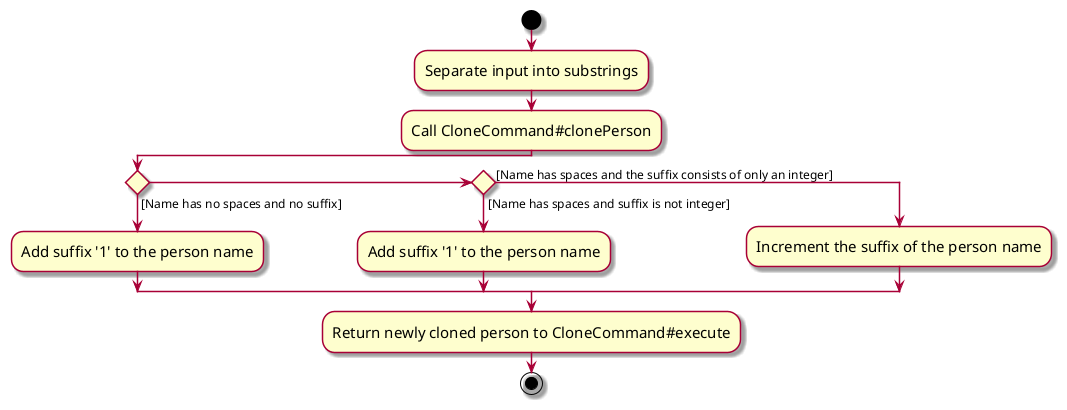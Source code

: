 @startuml
skin rose
skinparam ActivityFontSize 15
skinparam ArrowFontSize 12

start

:Separate input into substrings;
:Call CloneCommand#clonePerson;
if () then ([Name has no spaces and no suffix])
  :Add suffix '1' to the person name;
elseif () then ([Name has spaces and suffix is not integer])
  :Add suffix '1' to the person name;
else ([Name has spaces and the suffix consists of only an integer])
  :Increment the suffix of the person name;
endif

:Return newly cloned person to CloneCommand#execute;

stop
@enduml
